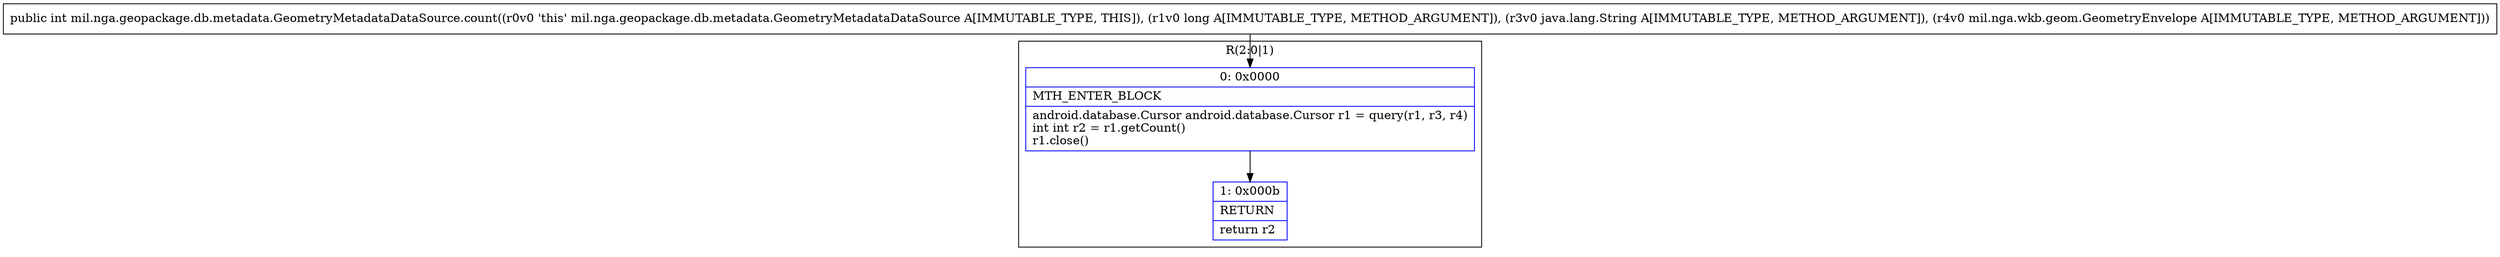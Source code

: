 digraph "CFG formil.nga.geopackage.db.metadata.GeometryMetadataDataSource.count(JLjava\/lang\/String;Lmil\/nga\/wkb\/geom\/GeometryEnvelope;)I" {
subgraph cluster_Region_219224762 {
label = "R(2:0|1)";
node [shape=record,color=blue];
Node_0 [shape=record,label="{0\:\ 0x0000|MTH_ENTER_BLOCK\l|android.database.Cursor android.database.Cursor r1 = query(r1, r3, r4)\lint int r2 = r1.getCount()\lr1.close()\l}"];
Node_1 [shape=record,label="{1\:\ 0x000b|RETURN\l|return r2\l}"];
}
MethodNode[shape=record,label="{public int mil.nga.geopackage.db.metadata.GeometryMetadataDataSource.count((r0v0 'this' mil.nga.geopackage.db.metadata.GeometryMetadataDataSource A[IMMUTABLE_TYPE, THIS]), (r1v0 long A[IMMUTABLE_TYPE, METHOD_ARGUMENT]), (r3v0 java.lang.String A[IMMUTABLE_TYPE, METHOD_ARGUMENT]), (r4v0 mil.nga.wkb.geom.GeometryEnvelope A[IMMUTABLE_TYPE, METHOD_ARGUMENT])) }"];
MethodNode -> Node_0;
Node_0 -> Node_1;
}

